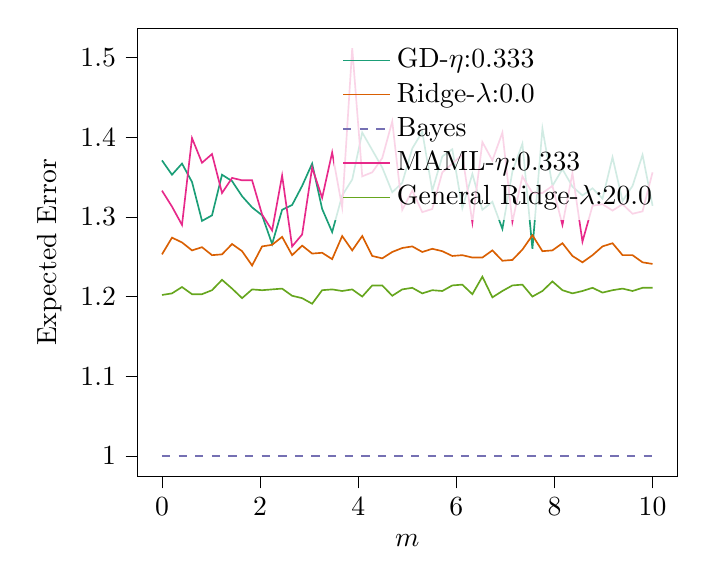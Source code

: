 % This file was created with tikzplotlib v0.10.1.
\begin{tikzpicture}

\definecolor{chocolate217952}{RGB}{217,95,2}
\definecolor{darkcyan27158119}{RGB}{27,158,119}
\definecolor{darkgray176}{RGB}{176,176,176}
\definecolor{deeppink23141138}{RGB}{231,41,138}
\definecolor{lightslategray117112179}{RGB}{117,112,179}
\definecolor{olivedrab10216630}{RGB}{102,166,30}

\begin{axis}[
legend cell align={left},
legend style={fill opacity=0.8, draw opacity=1, text opacity=1, draw=none},
tick align=outside,
tick pos=left,
x grid style={darkgray176},
xlabel={\(\displaystyle m\)},
xmin=-0.5, xmax=10.5,
xtick style={color=black},
y grid style={darkgray176},
ylabel={Expected Error},
ymin=0.974, ymax=1.537,
ytick style={color=black}
]
\addplot [semithick, darkcyan27158119]
table {%
0 1.371
0.204 1.353
0.408 1.367
0.612 1.344
0.816 1.295
1.02 1.302
1.224 1.353
1.429 1.345
1.633 1.326
1.837 1.312
2.041 1.302
2.245 1.266
2.449 1.309
2.653 1.315
2.857 1.339
3.061 1.367
3.265 1.31
3.469 1.281
3.673 1.327
3.878 1.347
4.082 1.406
4.286 1.384
4.49 1.362
4.694 1.331
4.898 1.343
5.102 1.386
5.306 1.407
5.51 1.333
5.714 1.376
5.918 1.385
6.122 1.311
6.327 1.354
6.531 1.309
6.735 1.319
6.939 1.285
7.143 1.357
7.347 1.392
7.551 1.26
7.755 1.411
7.959 1.339
8.163 1.36
8.367 1.338
8.571 1.327
8.776 1.336
8.98 1.323
9.184 1.375
9.388 1.32
9.592 1.339
9.796 1.378
10 1.314
};
\addlegendentry{GD-$\eta$:0.333}
\addplot [semithick, chocolate217952]
table {%
0 1.253
0.204 1.274
0.408 1.268
0.612 1.258
0.816 1.262
1.02 1.252
1.224 1.253
1.429 1.266
1.633 1.257
1.837 1.239
2.041 1.263
2.245 1.265
2.449 1.275
2.653 1.252
2.857 1.264
3.061 1.254
3.265 1.255
3.469 1.247
3.673 1.276
3.878 1.258
4.082 1.276
4.286 1.251
4.49 1.248
4.694 1.256
4.898 1.261
5.102 1.263
5.306 1.256
5.51 1.26
5.714 1.257
5.918 1.251
6.122 1.252
6.327 1.249
6.531 1.249
6.735 1.258
6.939 1.245
7.143 1.246
7.347 1.259
7.551 1.277
7.755 1.257
7.959 1.258
8.163 1.267
8.367 1.251
8.571 1.243
8.776 1.252
8.98 1.263
9.184 1.267
9.388 1.252
9.592 1.252
9.796 1.243
10 1.241
};
\addlegendentry{Ridge-$\lambda$:0.0}
\addplot [semithick, lightslategray117112179, dashed]
table {%
0 1.0
0.204 1.0
0.408 1.0
0.612 1.0
0.816 1.0
1.02 1.0
1.224 1.0
1.429 1.0
1.633 1.0
1.837 1.0
2.041 1.0
2.245 1.0
2.449 1.0
2.653 1.0
2.857 1.0
3.061 1.0
3.265 1.0
3.469 1.0
3.673 1.0
3.878 1.0
4.082 1.0
4.286 1.0
4.49 1.0
4.694 1.0
4.898 1.0
5.102 1.0
5.306 1.0
5.51 1.0
5.714 1.0
5.918 1.0
6.122 1.0
6.327 1.0
6.531 1.0
6.735 1.0
6.939 1.0
7.143 1.0
7.347 1.0
7.551 1.0
7.755 1.0
7.959 1.0
8.163 1.0
8.367 1.0
8.571 1.0
8.776 1.0
8.98 1.0
9.184 1.0
9.388 1.0
9.592 1.0
9.796 1.0
10 1.0
};
\addlegendentry{Bayes}
\addplot [semithick, deeppink23141138]
table {%
0 1.333
0.204 1.313
0.408 1.29
0.612 1.399
0.816 1.368
1.02 1.379
1.224 1.33
1.429 1.349
1.633 1.346
1.837 1.346
2.041 1.303
2.245 1.283
2.449 1.352
2.653 1.263
2.857 1.278
3.061 1.362
3.265 1.324
3.469 1.381
3.673 1.312
3.878 1.512
4.082 1.351
4.286 1.356
4.49 1.374
4.694 1.42
4.898 1.309
5.102 1.333
5.306 1.306
5.51 1.31
5.714 1.356
5.918 1.367
6.122 1.378
6.327 1.293
6.531 1.394
6.735 1.371
6.939 1.406
7.143 1.294
7.347 1.351
7.551 1.33
7.755 1.33
7.959 1.339
8.163 1.29
8.367 1.355
8.571 1.269
8.776 1.314
8.98 1.316
9.184 1.308
9.388 1.316
9.592 1.304
9.796 1.307
10 1.356
};
\addlegendentry{MAML-$\eta$:0.333}
\addplot [semithick, olivedrab10216630]
table {%
0 1.202
0.204 1.204
0.408 1.212
0.612 1.203
0.816 1.203
1.02 1.208
1.224 1.221
1.429 1.21
1.633 1.198
1.837 1.209
2.041 1.208
2.245 1.209
2.449 1.21
2.653 1.201
2.857 1.198
3.061 1.191
3.265 1.208
3.469 1.209
3.673 1.207
3.878 1.209
4.082 1.2
4.286 1.214
4.49 1.214
4.694 1.201
4.898 1.209
5.102 1.211
5.306 1.204
5.51 1.208
5.714 1.207
5.918 1.214
6.122 1.215
6.327 1.203
6.531 1.225
6.735 1.199
6.939 1.207
7.143 1.214
7.347 1.215
7.551 1.2
7.755 1.207
7.959 1.219
8.163 1.208
8.367 1.204
8.571 1.207
8.776 1.211
8.98 1.205
9.184 1.208
9.388 1.21
9.592 1.207
9.796 1.211
10 1.211
};
\addlegendentry{General Ridge-$\lambda$:20.0}
\end{axis}

\end{tikzpicture}
